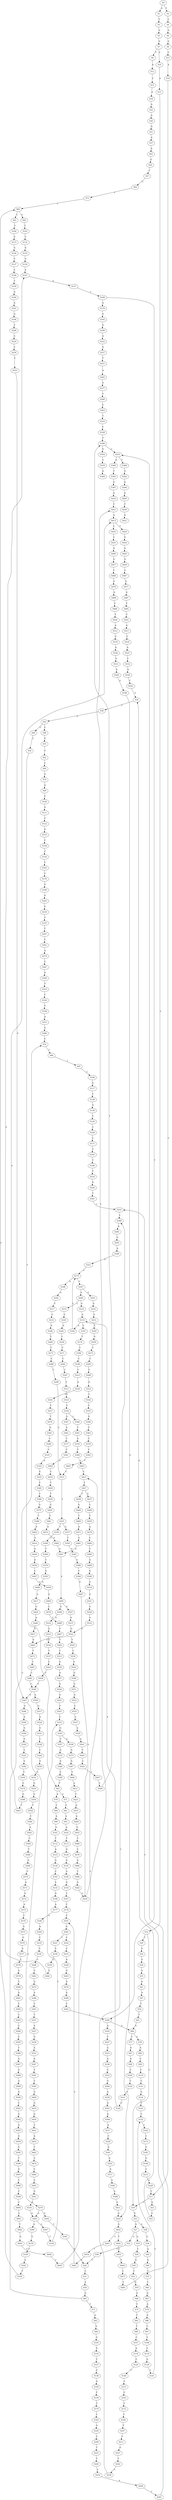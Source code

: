 strict digraph  {
	S0 -> S1 [ label = A ];
	S0 -> S2 [ label = T ];
	S1 -> S3 [ label = C ];
	S2 -> S4 [ label = C ];
	S3 -> S5 [ label = G ];
	S4 -> S6 [ label = G ];
	S5 -> S7 [ label = G ];
	S6 -> S8 [ label = G ];
	S7 -> S9 [ label = T ];
	S7 -> S10 [ label = C ];
	S8 -> S11 [ label = C ];
	S9 -> S12 [ label = A ];
	S10 -> S13 [ label = A ];
	S11 -> S14 [ label = A ];
	S12 -> S15 [ label = C ];
	S13 -> S16 [ label = C ];
	S14 -> S17 [ label = C ];
	S15 -> S18 [ label = G ];
	S16 -> S19 [ label = C ];
	S16 -> S20 [ label = T ];
	S17 -> S21 [ label = G ];
	S17 -> S19 [ label = C ];
	S18 -> S22 [ label = A ];
	S19 -> S23 [ label = G ];
	S20 -> S24 [ label = G ];
	S21 -> S25 [ label = C ];
	S22 -> S26 [ label = A ];
	S23 -> S27 [ label = A ];
	S23 -> S28 [ label = G ];
	S24 -> S29 [ label = G ];
	S25 -> S30 [ label = G ];
	S26 -> S31 [ label = G ];
	S27 -> S32 [ label = G ];
	S27 -> S33 [ label = A ];
	S28 -> S34 [ label = G ];
	S29 -> S35 [ label = G ];
	S30 -> S36 [ label = C ];
	S31 -> S37 [ label = A ];
	S32 -> S38 [ label = T ];
	S33 -> S39 [ label = T ];
	S34 -> S40 [ label = A ];
	S35 -> S41 [ label = A ];
	S36 -> S42 [ label = G ];
	S37 -> S43 [ label = A ];
	S38 -> S44 [ label = C ];
	S39 -> S45 [ label = G ];
	S40 -> S46 [ label = A ];
	S41 -> S47 [ label = A ];
	S42 -> S48 [ label = C ];
	S42 -> S49 [ label = G ];
	S43 -> S50 [ label = G ];
	S44 -> S51 [ label = C ];
	S45 -> S52 [ label = T ];
	S46 -> S53 [ label = T ];
	S47 -> S54 [ label = C ];
	S48 -> S55 [ label = G ];
	S49 -> S56 [ label = C ];
	S50 -> S57 [ label = T ];
	S51 -> S58 [ label = A ];
	S52 -> S59 [ label = A ];
	S53 -> S60 [ label = T ];
	S54 -> S61 [ label = T ];
	S55 -> S62 [ label = T ];
	S56 -> S63 [ label = T ];
	S57 -> S64 [ label = G ];
	S58 -> S65 [ label = G ];
	S59 -> S66 [ label = G ];
	S60 -> S67 [ label = G ];
	S61 -> S68 [ label = G ];
	S62 -> S69 [ label = C ];
	S63 -> S70 [ label = A ];
	S63 -> S71 [ label = G ];
	S64 -> S72 [ label = T ];
	S65 -> S73 [ label = T ];
	S65 -> S74 [ label = C ];
	S66 -> S75 [ label = T ];
	S67 -> S76 [ label = A ];
	S68 -> S77 [ label = C ];
	S68 -> S78 [ label = G ];
	S69 -> S79 [ label = G ];
	S70 -> S80 [ label = T ];
	S71 -> S81 [ label = G ];
	S72 -> S82 [ label = C ];
	S73 -> S83 [ label = A ];
	S74 -> S84 [ label = T ];
	S75 -> S85 [ label = T ];
	S76 -> S86 [ label = A ];
	S77 -> S87 [ label = A ];
	S78 -> S88 [ label = A ];
	S79 -> S89 [ label = A ];
	S80 -> S90 [ label = A ];
	S81 -> S91 [ label = A ];
	S82 -> S92 [ label = G ];
	S82 -> S93 [ label = C ];
	S83 -> S94 [ label = G ];
	S84 -> S95 [ label = T ];
	S85 -> S96 [ label = T ];
	S86 -> S97 [ label = C ];
	S87 -> S98 [ label = A ];
	S88 -> S99 [ label = C ];
	S89 -> S100 [ label = C ];
	S90 -> S101 [ label = G ];
	S91 -> S102 [ label = A ];
	S92 -> S103 [ label = T ];
	S93 -> S104 [ label = T ];
	S94 -> S105 [ label = G ];
	S95 -> S106 [ label = C ];
	S96 -> S107 [ label = C ];
	S97 -> S108 [ label = C ];
	S98 -> S109 [ label = C ];
	S99 -> S110 [ label = C ];
	S100 -> S111 [ label = G ];
	S101 -> S112 [ label = T ];
	S102 -> S113 [ label = T ];
	S103 -> S114 [ label = C ];
	S104 -> S115 [ label = G ];
	S105 -> S116 [ label = G ];
	S106 -> S117 [ label = A ];
	S107 -> S118 [ label = A ];
	S108 -> S119 [ label = C ];
	S109 -> S120 [ label = C ];
	S110 -> S121 [ label = C ];
	S111 -> S122 [ label = C ];
	S112 -> S123 [ label = A ];
	S113 -> S124 [ label = G ];
	S114 -> S125 [ label = G ];
	S115 -> S126 [ label = G ];
	S116 -> S127 [ label = T ];
	S117 -> S128 [ label = C ];
	S118 -> S129 [ label = C ];
	S119 -> S130 [ label = G ];
	S120 -> S131 [ label = A ];
	S121 -> S132 [ label = G ];
	S122 -> S133 [ label = G ];
	S123 -> S134 [ label = G ];
	S124 -> S135 [ label = G ];
	S125 -> S136 [ label = G ];
	S126 -> S137 [ label = C ];
	S127 -> S138 [ label = C ];
	S128 -> S139 [ label = G ];
	S129 -> S140 [ label = T ];
	S130 -> S141 [ label = T ];
	S131 -> S142 [ label = G ];
	S132 -> S143 [ label = T ];
	S133 -> S144 [ label = C ];
	S134 -> S145 [ label = C ];
	S135 -> S146 [ label = G ];
	S136 -> S147 [ label = A ];
	S137 -> S148 [ label = C ];
	S138 -> S149 [ label = A ];
	S139 -> S150 [ label = C ];
	S140 -> S151 [ label = C ];
	S141 -> S152 [ label = C ];
	S142 -> S153 [ label = A ];
	S143 -> S152 [ label = C ];
	S144 -> S154 [ label = C ];
	S145 -> S155 [ label = C ];
	S146 -> S156 [ label = G ];
	S147 -> S157 [ label = A ];
	S148 -> S158 [ label = T ];
	S149 -> S159 [ label = C ];
	S150 -> S160 [ label = C ];
	S151 -> S161 [ label = C ];
	S152 -> S162 [ label = T ];
	S153 -> S163 [ label = C ];
	S153 -> S164 [ label = A ];
	S154 -> S165 [ label = T ];
	S155 -> S166 [ label = G ];
	S156 -> S167 [ label = T ];
	S157 -> S168 [ label = C ];
	S158 -> S169 [ label = G ];
	S159 -> S170 [ label = T ];
	S160 -> S171 [ label = C ];
	S161 -> S172 [ label = T ];
	S162 -> S173 [ label = C ];
	S163 -> S174 [ label = T ];
	S164 -> S175 [ label = C ];
	S165 -> S176 [ label = C ];
	S166 -> S177 [ label = A ];
	S167 -> S178 [ label = C ];
	S168 -> S179 [ label = A ];
	S168 -> S180 [ label = T ];
	S169 -> S181 [ label = G ];
	S170 -> S182 [ label = C ];
	S171 -> S183 [ label = T ];
	S172 -> S184 [ label = T ];
	S173 -> S185 [ label = G ];
	S174 -> S186 [ label = C ];
	S175 -> S187 [ label = C ];
	S175 -> S188 [ label = A ];
	S176 -> S189 [ label = G ];
	S177 -> S190 [ label = A ];
	S178 -> S191 [ label = C ];
	S179 -> S192 [ label = G ];
	S180 -> S68 [ label = G ];
	S180 -> S193 [ label = A ];
	S181 -> S194 [ label = G ];
	S182 -> S195 [ label = G ];
	S183 -> S196 [ label = T ];
	S184 -> S197 [ label = T ];
	S185 -> S198 [ label = G ];
	S186 -> S199 [ label = C ];
	S187 -> S200 [ label = A ];
	S187 -> S201 [ label = G ];
	S188 -> S202 [ label = G ];
	S189 -> S203 [ label = G ];
	S190 -> S204 [ label = A ];
	S191 -> S205 [ label = G ];
	S192 -> S206 [ label = G ];
	S193 -> S207 [ label = C ];
	S194 -> S208 [ label = T ];
	S195 -> S209 [ label = C ];
	S196 -> S210 [ label = C ];
	S197 -> S211 [ label = C ];
	S198 -> S212 [ label = C ];
	S199 -> S213 [ label = C ];
	S200 -> S214 [ label = G ];
	S200 -> S215 [ label = C ];
	S201 -> S216 [ label = G ];
	S202 -> S217 [ label = C ];
	S203 -> S218 [ label = G ];
	S204 -> S219 [ label = C ];
	S205 -> S220 [ label = C ];
	S205 -> S221 [ label = T ];
	S206 -> S222 [ label = A ];
	S207 -> S223 [ label = A ];
	S208 -> S224 [ label = C ];
	S209 -> S225 [ label = T ];
	S210 -> S226 [ label = A ];
	S211 -> S227 [ label = A ];
	S212 -> S228 [ label = A ];
	S213 -> S229 [ label = A ];
	S214 -> S153 [ label = A ];
	S215 -> S230 [ label = C ];
	S216 -> S231 [ label = A ];
	S217 -> S232 [ label = C ];
	S218 -> S233 [ label = C ];
	S219 -> S234 [ label = C ];
	S220 -> S235 [ label = C ];
	S221 -> S236 [ label = C ];
	S222 -> S237 [ label = A ];
	S223 -> S238 [ label = A ];
	S224 -> S239 [ label = C ];
	S225 -> S240 [ label = T ];
	S226 -> S241 [ label = T ];
	S227 -> S242 [ label = T ];
	S228 -> S17 [ label = C ];
	S229 -> S243 [ label = T ];
	S230 -> S244 [ label = A ];
	S231 -> S245 [ label = C ];
	S232 -> S246 [ label = G ];
	S233 -> S247 [ label = T ];
	S234 -> S248 [ label = C ];
	S235 -> S249 [ label = G ];
	S236 -> S250 [ label = G ];
	S237 -> S251 [ label = T ];
	S238 -> S252 [ label = C ];
	S239 -> S253 [ label = C ];
	S240 -> S254 [ label = C ];
	S241 -> S255 [ label = C ];
	S242 -> S256 [ label = C ];
	S243 -> S257 [ label = C ];
	S244 -> S258 [ label = C ];
	S245 -> S259 [ label = G ];
	S246 -> S260 [ label = T ];
	S247 -> S261 [ label = C ];
	S248 -> S262 [ label = C ];
	S249 -> S263 [ label = G ];
	S250 -> S264 [ label = G ];
	S251 -> S265 [ label = A ];
	S252 -> S266 [ label = G ];
	S253 -> S267 [ label = G ];
	S254 -> S268 [ label = A ];
	S255 -> S269 [ label = C ];
	S256 -> S269 [ label = C ];
	S257 -> S270 [ label = T ];
	S258 -> S271 [ label = C ];
	S259 -> S272 [ label = C ];
	S260 -> S273 [ label = C ];
	S261 -> S274 [ label = A ];
	S262 -> S275 [ label = G ];
	S263 -> S276 [ label = A ];
	S264 -> S147 [ label = A ];
	S265 -> S277 [ label = G ];
	S266 -> S278 [ label = A ];
	S267 -> S279 [ label = A ];
	S267 -> S280 [ label = G ];
	S268 -> S281 [ label = T ];
	S269 -> S282 [ label = A ];
	S270 -> S283 [ label = G ];
	S271 -> S284 [ label = C ];
	S272 -> S285 [ label = C ];
	S273 -> S286 [ label = C ];
	S274 -> S287 [ label = C ];
	S275 -> S288 [ label = A ];
	S276 -> S289 [ label = A ];
	S277 -> S290 [ label = T ];
	S278 -> S291 [ label = A ];
	S279 -> S292 [ label = G ];
	S279 -> S293 [ label = A ];
	S280 -> S294 [ label = A ];
	S281 -> S255 [ label = C ];
	S282 -> S295 [ label = G ];
	S283 -> S296 [ label = C ];
	S284 -> S297 [ label = C ];
	S285 -> S298 [ label = C ];
	S286 -> S299 [ label = T ];
	S287 -> S300 [ label = G ];
	S288 -> S301 [ label = C ];
	S289 -> S302 [ label = C ];
	S290 -> S303 [ label = C ];
	S291 -> S304 [ label = A ];
	S292 -> S305 [ label = T ];
	S293 -> S306 [ label = A ];
	S293 -> S307 [ label = G ];
	S294 -> S308 [ label = G ];
	S295 -> S309 [ label = A ];
	S296 -> S310 [ label = C ];
	S297 -> S311 [ label = T ];
	S298 -> S312 [ label = A ];
	S299 -> S313 [ label = C ];
	S300 -> S314 [ label = T ];
	S301 -> S315 [ label = T ];
	S302 -> S180 [ label = T ];
	S303 -> S316 [ label = T ];
	S304 -> S317 [ label = A ];
	S305 -> S44 [ label = C ];
	S306 -> S318 [ label = G ];
	S307 -> S319 [ label = T ];
	S308 -> S320 [ label = G ];
	S309 -> S321 [ label = A ];
	S310 -> S322 [ label = A ];
	S311 -> S323 [ label = T ];
	S312 -> S324 [ label = T ];
	S313 -> S325 [ label = T ];
	S314 -> S326 [ label = C ];
	S315 -> S327 [ label = A ];
	S316 -> S328 [ label = C ];
	S317 -> S329 [ label = C ];
	S318 -> S330 [ label = T ];
	S319 -> S331 [ label = C ];
	S320 -> S332 [ label = C ];
	S321 -> S175 [ label = C ];
	S322 -> S333 [ label = G ];
	S323 -> S334 [ label = C ];
	S324 -> S335 [ label = C ];
	S325 -> S336 [ label = T ];
	S325 -> S337 [ label = G ];
	S326 -> S338 [ label = C ];
	S327 -> S339 [ label = G ];
	S328 -> S340 [ label = T ];
	S329 -> S341 [ label = A ];
	S330 -> S342 [ label = G ];
	S331 -> S343 [ label = G ];
	S332 -> S344 [ label = G ];
	S333 -> S345 [ label = T ];
	S334 -> S346 [ label = C ];
	S334 -> S347 [ label = G ];
	S335 -> S348 [ label = G ];
	S336 -> S349 [ label = C ];
	S337 -> S350 [ label = T ];
	S338 -> S351 [ label = A ];
	S339 -> S352 [ label = A ];
	S340 -> S353 [ label = C ];
	S340 -> S354 [ label = G ];
	S341 -> S355 [ label = G ];
	S342 -> S356 [ label = T ];
	S343 -> S357 [ label = C ];
	S343 -> S358 [ label = A ];
	S344 -> S359 [ label = T ];
	S345 -> S360 [ label = C ];
	S346 -> S361 [ label = T ];
	S347 -> S362 [ label = A ];
	S348 -> S363 [ label = T ];
	S349 -> S364 [ label = T ];
	S350 -> S365 [ label = C ];
	S351 -> S366 [ label = G ];
	S352 -> S367 [ label = A ];
	S353 -> S368 [ label = T ];
	S353 -> S369 [ label = G ];
	S354 -> S370 [ label = T ];
	S355 -> S371 [ label = A ];
	S356 -> S82 [ label = C ];
	S357 -> S372 [ label = G ];
	S358 -> S373 [ label = G ];
	S359 -> S374 [ label = G ];
	S360 -> S375 [ label = G ];
	S361 -> S376 [ label = G ];
	S362 -> S377 [ label = T ];
	S363 -> S378 [ label = C ];
	S364 -> S379 [ label = C ];
	S365 -> S380 [ label = G ];
	S366 -> S74 [ label = C ];
	S367 -> S381 [ label = T ];
	S368 -> S382 [ label = G ];
	S369 -> S383 [ label = T ];
	S370 -> S384 [ label = A ];
	S371 -> S385 [ label = A ];
	S372 -> S386 [ label = G ];
	S373 -> S387 [ label = G ];
	S374 -> S388 [ label = G ];
	S375 -> S389 [ label = T ];
	S376 -> S390 [ label = T ];
	S377 -> S391 [ label = C ];
	S378 -> S392 [ label = C ];
	S379 -> S393 [ label = G ];
	S380 -> S394 [ label = T ];
	S381 -> S395 [ label = C ];
	S382 -> S396 [ label = A ];
	S383 -> S397 [ label = G ];
	S385 -> S398 [ label = G ];
	S386 -> S399 [ label = C ];
	S387 -> S400 [ label = T ];
	S388 -> S401 [ label = T ];
	S389 -> S402 [ label = A ];
	S390 -> S403 [ label = C ];
	S391 -> S404 [ label = G ];
	S392 -> S405 [ label = T ];
	S393 -> S406 [ label = G ];
	S394 -> S407 [ label = G ];
	S395 -> S408 [ label = G ];
	S396 -> S409 [ label = G ];
	S397 -> S410 [ label = G ];
	S398 -> S411 [ label = G ];
	S399 -> S63 [ label = T ];
	S400 -> S412 [ label = A ];
	S401 -> S413 [ label = A ];
	S402 -> S414 [ label = A ];
	S403 -> S415 [ label = C ];
	S404 -> S416 [ label = T ];
	S405 -> S313 [ label = C ];
	S406 -> S417 [ label = A ];
	S407 -> S418 [ label = G ];
	S408 -> S419 [ label = G ];
	S409 -> S420 [ label = T ];
	S410 -> S421 [ label = T ];
	S411 -> S422 [ label = G ];
	S412 -> S423 [ label = T ];
	S413 -> S424 [ label = T ];
	S413 -> S425 [ label = C ];
	S414 -> S426 [ label = G ];
	S415 -> S427 [ label = T ];
	S416 -> S428 [ label = T ];
	S417 -> S429 [ label = G ];
	S418 -> S421 [ label = T ];
	S419 -> S430 [ label = G ];
	S420 -> S431 [ label = A ];
	S421 -> S413 [ label = A ];
	S422 -> S432 [ label = G ];
	S423 -> S433 [ label = A ];
	S424 -> S434 [ label = G ];
	S425 -> S435 [ label = C ];
	S426 -> S436 [ label = A ];
	S427 -> S437 [ label = A ];
	S427 -> S438 [ label = T ];
	S428 -> S439 [ label = T ];
	S429 -> S440 [ label = A ];
	S430 -> S441 [ label = T ];
	S432 -> S442 [ label = T ];
	S432 -> S443 [ label = G ];
	S433 -> S444 [ label = A ];
	S434 -> S445 [ label = A ];
	S435 -> S446 [ label = G ];
	S436 -> S447 [ label = C ];
	S437 -> S448 [ label = C ];
	S438 -> S449 [ label = G ];
	S439 -> S450 [ label = G ];
	S440 -> S451 [ label = G ];
	S441 -> S452 [ label = A ];
	S442 -> S453 [ label = C ];
	S443 -> S454 [ label = T ];
	S444 -> S455 [ label = G ];
	S445 -> S456 [ label = G ];
	S446 -> S457 [ label = G ];
	S447 -> S458 [ label = G ];
	S448 -> S459 [ label = T ];
	S449 -> S460 [ label = T ];
	S450 -> S461 [ label = T ];
	S451 -> S462 [ label = G ];
	S452 -> S463 [ label = T ];
	S453 -> S464 [ label = T ];
	S454 -> S465 [ label = C ];
	S455 -> S466 [ label = T ];
	S456 -> S467 [ label = C ];
	S457 -> S468 [ label = T ];
	S458 -> S469 [ label = G ];
	S459 -> S470 [ label = A ];
	S460 -> S471 [ label = A ];
	S461 -> S472 [ label = A ];
	S462 -> S473 [ label = T ];
	S463 -> S474 [ label = C ];
	S464 -> S475 [ label = C ];
	S465 -> S191 [ label = C ];
	S466 -> S476 [ label = C ];
	S467 -> S477 [ label = G ];
	S468 -> S478 [ label = G ];
	S469 -> S479 [ label = C ];
	S470 -> S480 [ label = C ];
	S471 -> S481 [ label = G ];
	S472 -> S482 [ label = G ];
	S473 -> S483 [ label = C ];
	S474 -> S484 [ label = C ];
	S475 -> S485 [ label = T ];
	S476 -> S486 [ label = G ];
	S477 -> S487 [ label = G ];
	S478 -> S488 [ label = G ];
	S479 -> S489 [ label = T ];
	S480 -> S490 [ label = C ];
	S481 -> S491 [ label = G ];
	S482 -> S491 [ label = G ];
	S483 -> S492 [ label = C ];
	S484 -> S493 [ label = C ];
	S485 -> S353 [ label = C ];
	S486 -> S494 [ label = T ];
	S487 -> S495 [ label = T ];
	S488 -> S496 [ label = T ];
	S489 -> S497 [ label = C ];
	S490 -> S498 [ label = A ];
	S491 -> S499 [ label = A ];
	S492 -> S500 [ label = C ];
	S493 -> S501 [ label = G ];
	S494 -> S502 [ label = G ];
	S495 -> S503 [ label = C ];
	S496 -> S504 [ label = T ];
	S497 -> S505 [ label = T ];
	S498 -> S506 [ label = G ];
	S499 -> S507 [ label = G ];
	S499 -> S508 [ label = A ];
	S500 -> S509 [ label = A ];
	S500 -> S267 [ label = G ];
	S501 -> S510 [ label = A ];
	S502 -> S418 [ label = G ];
	S503 -> S511 [ label = G ];
	S504 -> S512 [ label = A ];
	S505 -> S513 [ label = C ];
	S506 -> S514 [ label = G ];
	S507 -> S515 [ label = A ];
	S508 -> S516 [ label = A ];
	S509 -> S517 [ label = G ];
	S510 -> S293 [ label = A ];
	S511 -> S518 [ label = C ];
	S512 -> S519 [ label = G ];
	S513 -> S520 [ label = G ];
	S514 -> S521 [ label = A ];
	S515 -> S522 [ label = G ];
	S516 -> S523 [ label = G ];
	S517 -> S524 [ label = A ];
	S518 -> S525 [ label = A ];
	S519 -> S526 [ label = A ];
	S520 -> S527 [ label = A ];
	S521 -> S528 [ label = G ];
	S522 -> S529 [ label = T ];
	S522 -> S462 [ label = G ];
	S523 -> S530 [ label = G ];
	S524 -> S531 [ label = G ];
	S525 -> S532 [ label = C ];
	S526 -> S533 [ label = A ];
	S527 -> S534 [ label = A ];
	S528 -> S535 [ label = A ];
	S529 -> S536 [ label = C ];
	S530 -> S537 [ label = T ];
	S531 -> S538 [ label = C ];
	S532 -> S539 [ label = G ];
	S533 -> S540 [ label = G ];
	S534 -> S541 [ label = G ];
	S535 -> S522 [ label = G ];
	S536 -> S542 [ label = A ];
	S537 -> S543 [ label = C ];
	S538 -> S544 [ label = C ];
	S539 -> S545 [ label = C ];
	S540 -> S546 [ label = G ];
	S541 -> S547 [ label = T ];
	S542 -> S548 [ label = G ];
	S543 -> S549 [ label = C ];
	S544 -> S550 [ label = A ];
	S545 -> S30 [ label = G ];
	S546 -> S422 [ label = G ];
	S547 -> S331 [ label = C ];
	S548 -> S551 [ label = G ];
	S549 -> S500 [ label = C ];
	S550 -> S552 [ label = C ];
	S551 -> S553 [ label = A ];
	S552 -> S554 [ label = G ];
	S553 -> S555 [ label = C ];
	S554 -> S556 [ label = G ];
	S555 -> S557 [ label = C ];
	S556 -> S558 [ label = T ];
	S557 -> S559 [ label = A ];
	S558 -> S560 [ label = T ];
	S559 -> S561 [ label = G ];
	S560 -> S562 [ label = A ];
	S561 -> S563 [ label = T ];
	S562 -> S564 [ label = C ];
	S563 -> S565 [ label = C ];
	S564 -> S566 [ label = T ];
	S565 -> S567 [ label = T ];
	S566 -> S568 [ label = G ];
	S567 -> S569 [ label = C ];
	S568 -> S570 [ label = C ];
	S569 -> S340 [ label = T ];
	S570 -> S571 [ label = A ];
	S571 -> S572 [ label = G ];
	S572 -> S573 [ label = A ];
	S573 -> S574 [ label = C ];
	S574 -> S575 [ label = G ];
	S575 -> S576 [ label = G ];
	S576 -> S577 [ label = A ];
	S577 -> S578 [ label = C ];
	S578 -> S579 [ label = A ];
	S579 -> S580 [ label = C ];
	S580 -> S581 [ label = A ];
	S581 -> S582 [ label = C ];
	S582 -> S583 [ label = C ];
	S583 -> S584 [ label = T ];
	S584 -> S585 [ label = C ];
	S585 -> S586 [ label = T ];
	S586 -> S587 [ label = A ];
	S587 -> S588 [ label = G ];
	S588 -> S589 [ label = A ];
	S589 -> S590 [ label = A ];
	S590 -> S591 [ label = C ];
	S591 -> S592 [ label = G ];
	S592 -> S593 [ label = A ];
	S593 -> S594 [ label = G ];
	S594 -> S595 [ label = G ];
	S595 -> S596 [ label = T ];
	S596 -> S597 [ label = G ];
	S597 -> S598 [ label = T ];
	S598 -> S599 [ label = C ];
	S599 -> S600 [ label = C ];
	S600 -> S601 [ label = C ];
	S601 -> S602 [ label = T ];
	S602 -> S603 [ label = G ];
	S603 -> S604 [ label = T ];
	S604 -> S605 [ label = C ];
	S605 -> S415 [ label = C ];
}
